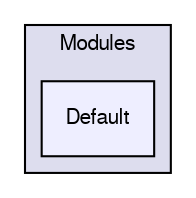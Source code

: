digraph "Default" {
  compound=true
  node [ fontsize="10", fontname="FreeSans"];
  edge [ labelfontsize="10", labelfontname="FreeSans"];
  subgraph clusterdir_df99ed299ed670be6e47a47f398c6226 {
    graph [ bgcolor="#ddddee", pencolor="black", label="Modules" fontname="FreeSans", fontsize="10", URL="dir_df99ed299ed670be6e47a47f398c6226.html"]
  dir_eb68285d2e970a653bc0fa4c8c024f6c [shape=box, label="Default", style="filled", fillcolor="#eeeeff", pencolor="black", URL="dir_eb68285d2e970a653bc0fa4c8c024f6c.html"];
  }
}
